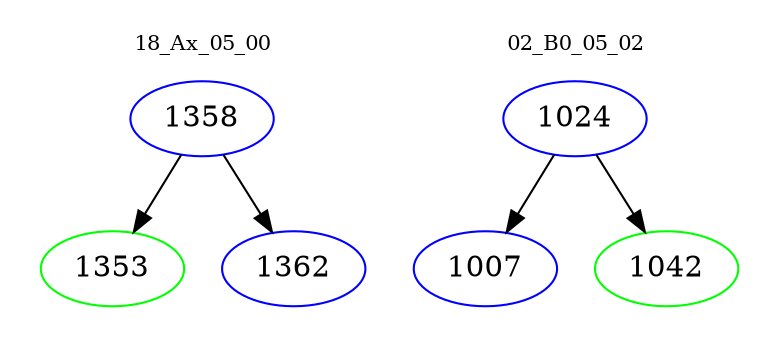digraph{
subgraph cluster_0 {
color = white
label = "18_Ax_05_00";
fontsize=10;
T0_1358 [label="1358", color="blue"]
T0_1358 -> T0_1353 [color="black"]
T0_1353 [label="1353", color="green"]
T0_1358 -> T0_1362 [color="black"]
T0_1362 [label="1362", color="blue"]
}
subgraph cluster_1 {
color = white
label = "02_B0_05_02";
fontsize=10;
T1_1024 [label="1024", color="blue"]
T1_1024 -> T1_1007 [color="black"]
T1_1007 [label="1007", color="blue"]
T1_1024 -> T1_1042 [color="black"]
T1_1042 [label="1042", color="green"]
}
}
